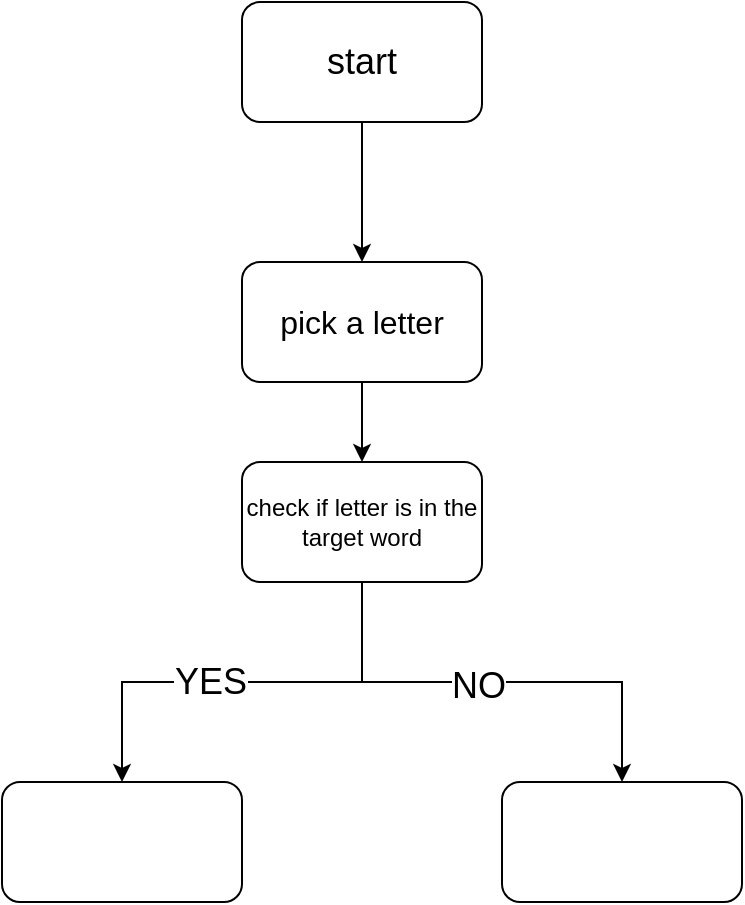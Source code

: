 <mxfile version="22.1.22" type="github">
  <diagram name="Page-1" id="JiydAraUhOQ0N23eVqzQ">
    <mxGraphModel dx="1194" dy="756" grid="1" gridSize="10" guides="1" tooltips="1" connect="1" arrows="1" fold="1" page="1" pageScale="1" pageWidth="850" pageHeight="1100" math="0" shadow="0">
      <root>
        <mxCell id="0" />
        <mxCell id="1" parent="0" />
        <mxCell id="JNl-7g5QmU6bNraVdxka-4" style="edgeStyle=orthogonalEdgeStyle;rounded=0;orthogonalLoop=1;jettySize=auto;html=1;entryX=0.5;entryY=0;entryDx=0;entryDy=0;" edge="1" parent="1" source="JNl-7g5QmU6bNraVdxka-1" target="JNl-7g5QmU6bNraVdxka-3">
          <mxGeometry relative="1" as="geometry" />
        </mxCell>
        <mxCell id="JNl-7g5QmU6bNraVdxka-1" value="&lt;font style=&quot;font-size: 18px;&quot;&gt;start&lt;/font&gt;" style="rounded=1;whiteSpace=wrap;html=1;" vertex="1" parent="1">
          <mxGeometry x="290" y="90" width="120" height="60" as="geometry" />
        </mxCell>
        <mxCell id="JNl-7g5QmU6bNraVdxka-6" value="" style="edgeStyle=orthogonalEdgeStyle;rounded=0;orthogonalLoop=1;jettySize=auto;html=1;" edge="1" parent="1" source="JNl-7g5QmU6bNraVdxka-3" target="JNl-7g5QmU6bNraVdxka-5">
          <mxGeometry relative="1" as="geometry" />
        </mxCell>
        <mxCell id="JNl-7g5QmU6bNraVdxka-3" value="&lt;font size=&quot;3&quot;&gt;pick a letter&lt;/font&gt;" style="rounded=1;whiteSpace=wrap;html=1;" vertex="1" parent="1">
          <mxGeometry x="290" y="220" width="120" height="60" as="geometry" />
        </mxCell>
        <mxCell id="JNl-7g5QmU6bNraVdxka-8" style="edgeStyle=orthogonalEdgeStyle;rounded=0;orthogonalLoop=1;jettySize=auto;html=1;entryX=0.5;entryY=0;entryDx=0;entryDy=0;" edge="1" parent="1" source="JNl-7g5QmU6bNraVdxka-5" target="JNl-7g5QmU6bNraVdxka-7">
          <mxGeometry relative="1" as="geometry" />
        </mxCell>
        <mxCell id="JNl-7g5QmU6bNraVdxka-9" value="&lt;font style=&quot;font-size: 18px;&quot;&gt;YES&lt;/font&gt;" style="edgeLabel;html=1;align=center;verticalAlign=middle;resizable=0;points=[];" vertex="1" connectable="0" parent="JNl-7g5QmU6bNraVdxka-8">
          <mxGeometry x="0.152" relative="1" as="geometry">
            <mxPoint as="offset" />
          </mxGeometry>
        </mxCell>
        <mxCell id="JNl-7g5QmU6bNraVdxka-12" style="edgeStyle=orthogonalEdgeStyle;rounded=0;orthogonalLoop=1;jettySize=auto;html=1;entryX=0.5;entryY=0;entryDx=0;entryDy=0;" edge="1" parent="1" source="JNl-7g5QmU6bNraVdxka-5" target="JNl-7g5QmU6bNraVdxka-11">
          <mxGeometry relative="1" as="geometry">
            <Array as="points">
              <mxPoint x="350" y="430" />
              <mxPoint x="480" y="430" />
            </Array>
          </mxGeometry>
        </mxCell>
        <mxCell id="JNl-7g5QmU6bNraVdxka-13" value="&lt;font style=&quot;font-size: 18px;&quot;&gt;NO&lt;/font&gt;" style="edgeLabel;html=1;align=center;verticalAlign=middle;resizable=0;points=[];" vertex="1" connectable="0" parent="JNl-7g5QmU6bNraVdxka-12">
          <mxGeometry x="-0.061" y="-2" relative="1" as="geometry">
            <mxPoint as="offset" />
          </mxGeometry>
        </mxCell>
        <mxCell id="JNl-7g5QmU6bNraVdxka-5" value="check if letter is in the target word" style="rounded=1;whiteSpace=wrap;html=1;" vertex="1" parent="1">
          <mxGeometry x="290" y="320" width="120" height="60" as="geometry" />
        </mxCell>
        <mxCell id="JNl-7g5QmU6bNraVdxka-7" value="" style="rounded=1;whiteSpace=wrap;html=1;" vertex="1" parent="1">
          <mxGeometry x="170" y="480" width="120" height="60" as="geometry" />
        </mxCell>
        <mxCell id="JNl-7g5QmU6bNraVdxka-11" value="" style="rounded=1;whiteSpace=wrap;html=1;" vertex="1" parent="1">
          <mxGeometry x="420" y="480" width="120" height="60" as="geometry" />
        </mxCell>
      </root>
    </mxGraphModel>
  </diagram>
</mxfile>
